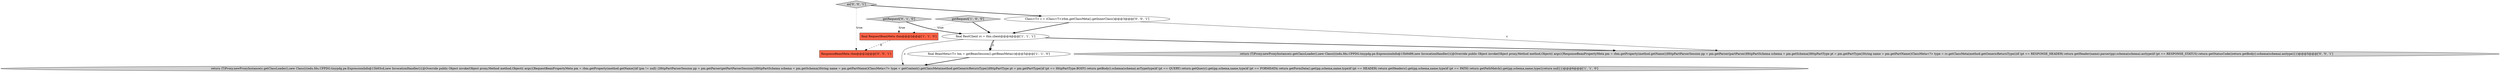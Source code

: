 digraph {
3 [style = filled, label = "getRequest['1', '0', '0']", fillcolor = lightgray, shape = diamond image = "AAA0AAABBB1BBB"];
0 [style = filled, label = "final RequestBeanMeta rbm@@@2@@@['1', '1', '0']", fillcolor = tomato, shape = box image = "AAA0AAABBB1BBB"];
4 [style = filled, label = "final BeanMeta<T> bm = getBeanSession().getBeanMeta(c)@@@5@@@['1', '1', '0']", fillcolor = white, shape = ellipse image = "AAA0AAABBB1BBB"];
5 [style = filled, label = "getRequest['0', '1', '0']", fillcolor = lightgray, shape = diamond image = "AAA0AAABBB2BBB"];
6 [style = filled, label = "ResponseBeanMeta rbm@@@2@@@['0', '0', '1']", fillcolor = tomato, shape = box image = "AAA0AAABBB3BBB"];
2 [style = filled, label = "return (T)Proxy.newProxyInstance(c.getClassLoader(),new Class((((edu.fdu.CPPDG.tinypdg.pe.ExpressionInfo@15b93cd,new InvocationHandler(){@Override public Object invoke(Object proxy,Method method,Object(( args){RequestBeanPropertyMeta pm = rbm.getProperty(method.getName())if (pm != null) {HttpPartParserSession pp = pm.getParser(getPartParserSession())HttpPartSchema schema = pm.getSchema()String name = pm.getPartName()ClassMeta<?> type = getContext().getClassMeta(method.getGenericReturnType())HttpPartType pt = pm.getPartType()if (pt == HttpPartType.BODY) return getBody().schema(schema).asType(type)if (pt == QUERY) return getQuery().get(pp,schema,name,type)if (pt == FORMDATA) return getFormData().get(pp,schema,name,type)if (pt == HEADER) return getHeaders().get(pp,schema,name,type)if (pt == PATH) return getPathMatch().get(pp,schema,name,type)}return null}})@@@6@@@['1', '1', '0']", fillcolor = lightgray, shape = ellipse image = "AAA0AAABBB1BBB"];
9 [style = filled, label = "as['0', '0', '1']", fillcolor = lightgray, shape = diamond image = "AAA0AAABBB3BBB"];
1 [style = filled, label = "final RestClient rc = this.client@@@4@@@['1', '1', '1']", fillcolor = white, shape = ellipse image = "AAA0AAABBB1BBB"];
7 [style = filled, label = "Class<T> c = (Class<T>)rbm.getClassMeta().getInnerClass()@@@3@@@['0', '0', '1']", fillcolor = white, shape = ellipse image = "AAA0AAABBB3BBB"];
8 [style = filled, label = "return (T)Proxy.newProxyInstance(c.getClassLoader(),new Class((((edu.fdu.CPPDG.tinypdg.pe.ExpressionInfo@15b9489,new InvocationHandler(){@Override public Object invoke(Object proxy,Method method,Object(( args){ResponseBeanPropertyMeta pm = rbm.getProperty(method.getName())HttpPartParserSession pp = pm.getParser(partParser)HttpPartSchema schema = pm.getSchema()HttpPartType pt = pm.getPartType()String name = pm.getPartName()ClassMeta<?> type = rc.getClassMeta(method.getGenericReturnType())if (pt == RESPONSE_HEADER) return getHeader(name).parser(pp).schema(schema).as(type)if (pt == RESPONSE_STATUS) return getStatusCode()return getBody().schema(schema).as(type)}})@@@5@@@['0', '0', '1']", fillcolor = lightgray, shape = ellipse image = "AAA0AAABBB3BBB"];
1->8 [style = bold, label=""];
5->0 [style = dotted, label="true"];
7->8 [style = solid, label="c"];
7->1 [style = bold, label=""];
0->6 [style = dashed, label="0"];
1->4 [style = solid, label="c"];
1->2 [style = solid, label="c"];
9->6 [style = dotted, label="true"];
3->1 [style = bold, label=""];
4->2 [style = bold, label=""];
1->4 [style = bold, label=""];
9->7 [style = bold, label=""];
3->0 [style = dotted, label="true"];
5->1 [style = bold, label=""];
}
